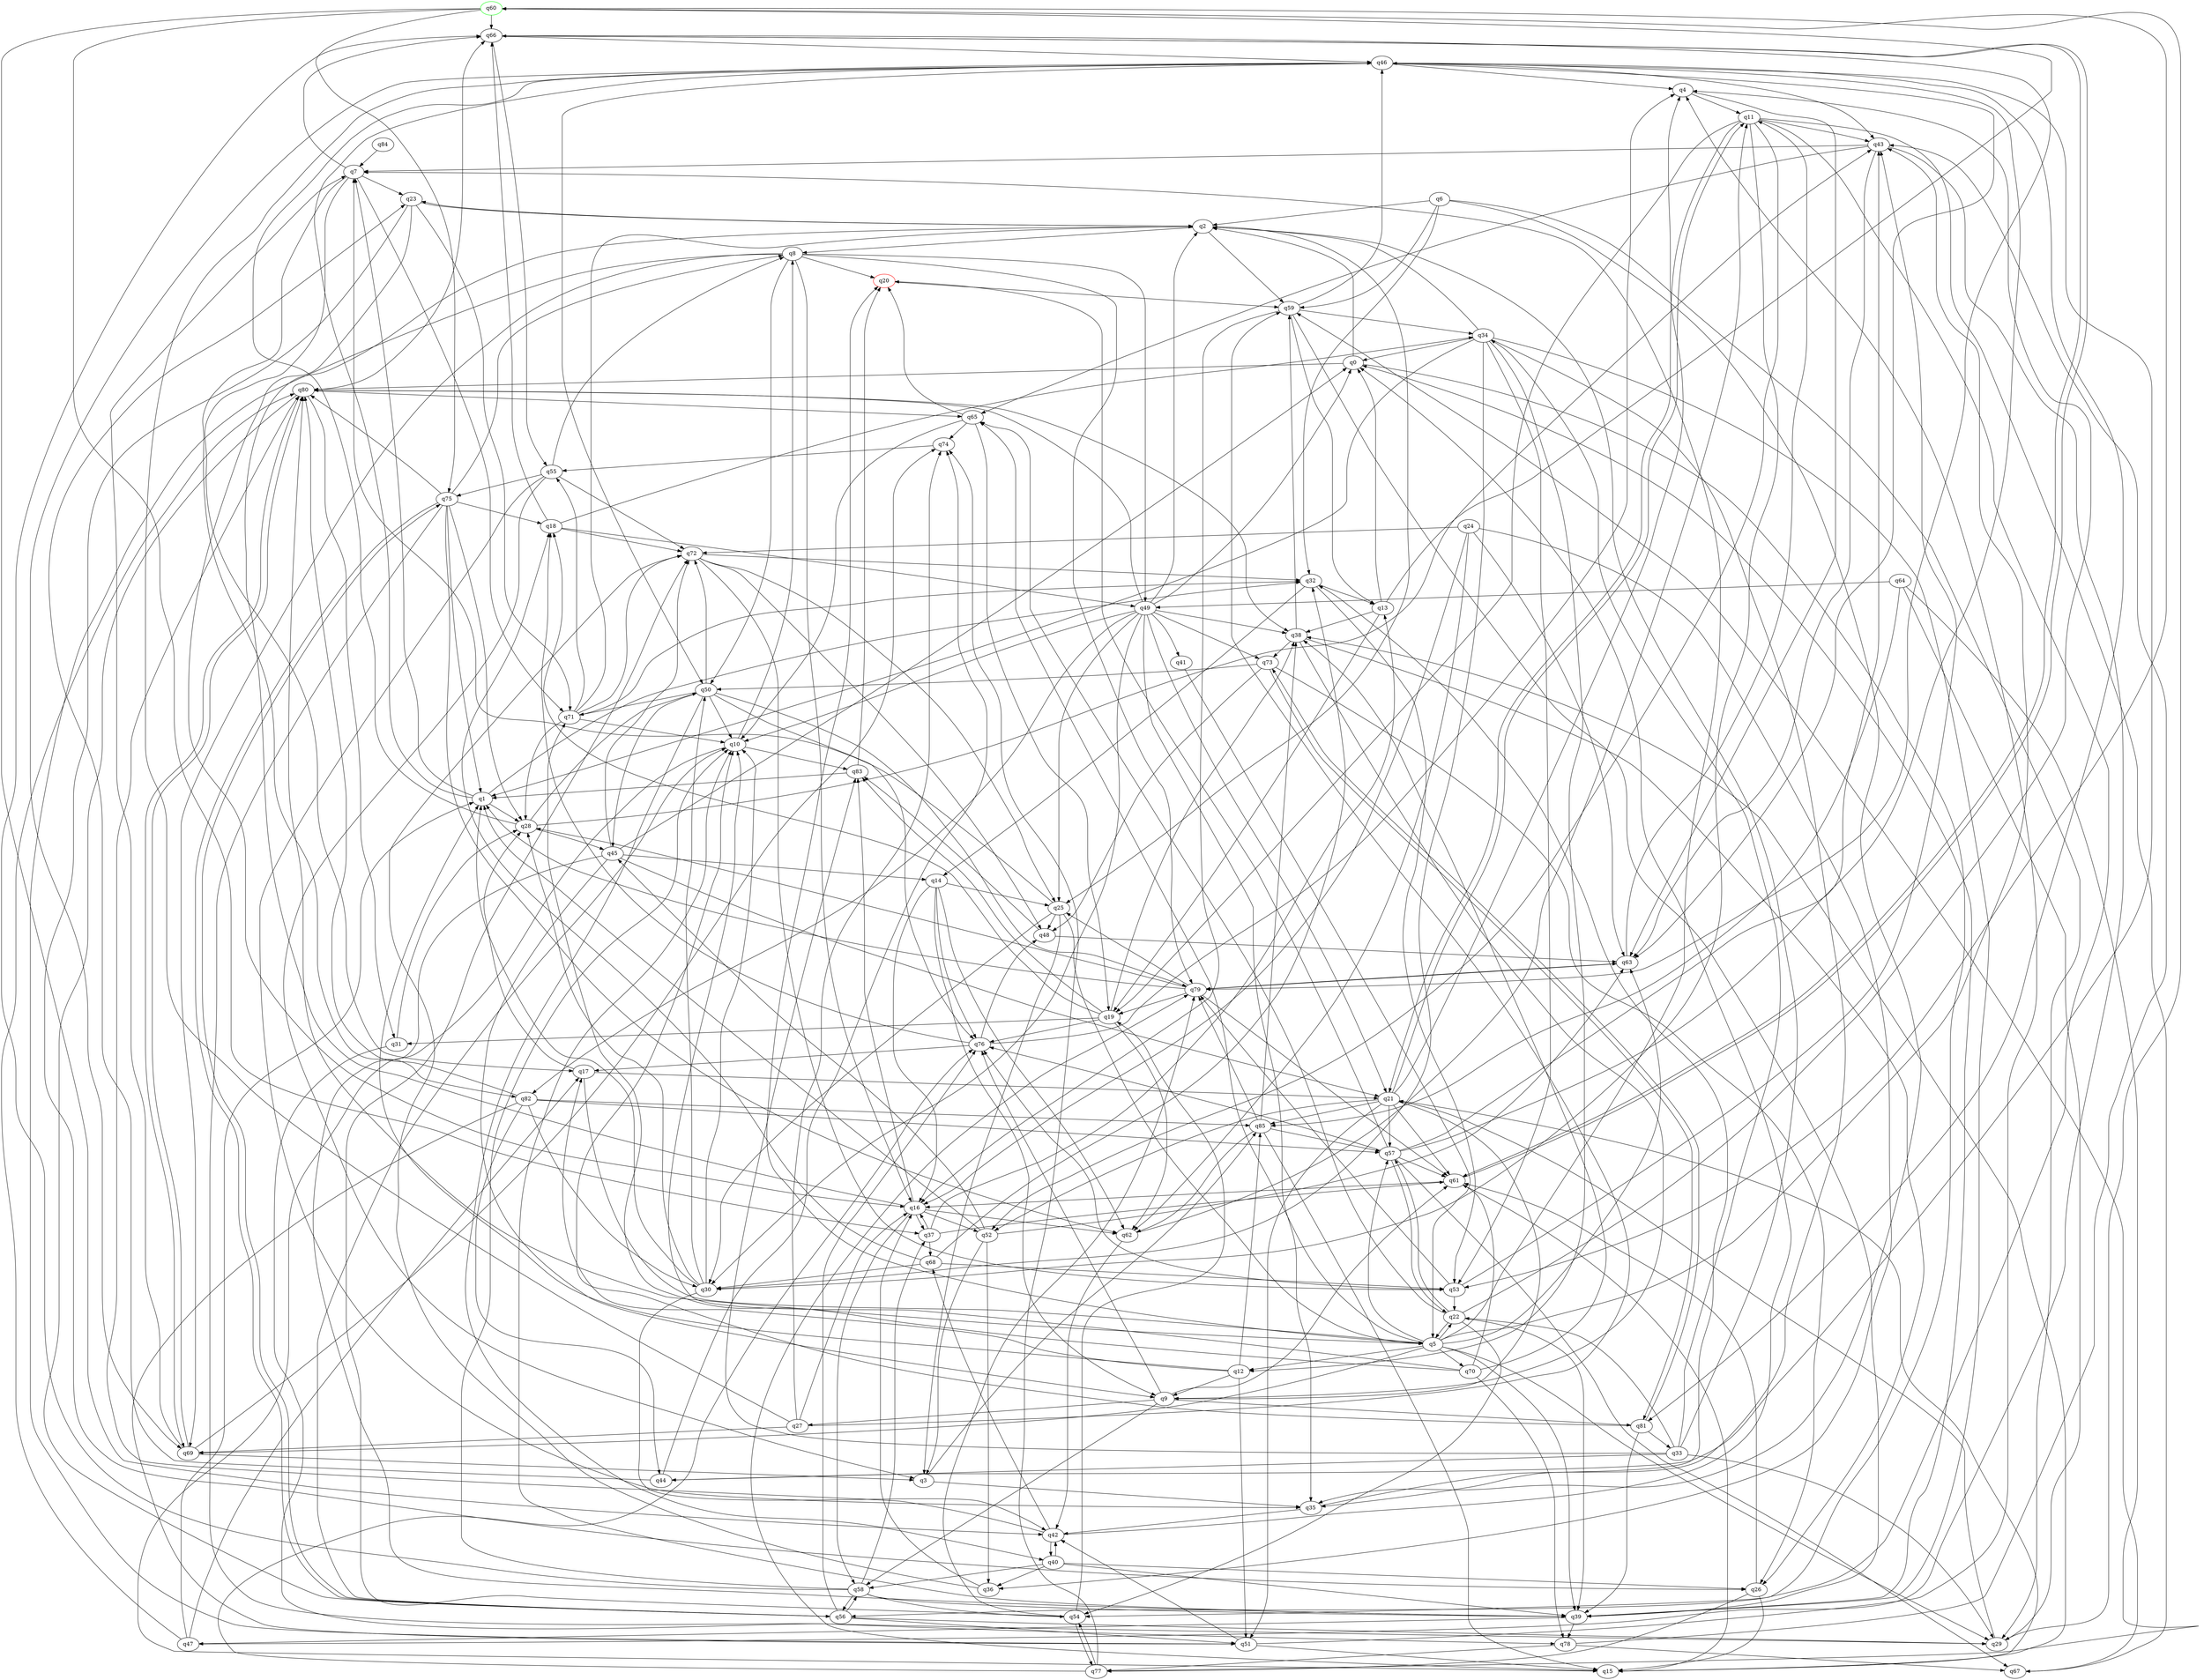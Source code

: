 digraph A{
q60 [initial=1,color=green];
q20 [final=1,color=red];
q0 -> q2;
q0 -> q54;
q0 -> q80;
q1 -> q7;
q1 -> q28;
q1 -> q32;
q1 -> q46;
q2 -> q8;
q2 -> q23;
q2 -> q25;
q2 -> q59;
q3 -> q35;
q3 -> q85;
q4 -> q11;
q4 -> q63;
q5 -> q7;
q5 -> q12;
q5 -> q20;
q5 -> q22;
q5 -> q29;
q5 -> q39;
q5 -> q43;
q5 -> q57;
q5 -> q63;
q5 -> q65;
q5 -> q69;
q5 -> q70;
q5 -> q80;
q6 -> q2;
q6 -> q29;
q6 -> q32;
q6 -> q35;
q6 -> q59;
q7 -> q17;
q7 -> q23;
q7 -> q66;
q7 -> q71;
q7 -> q82;
q8 -> q16;
q8 -> q20;
q8 -> q49;
q8 -> q50;
q8 -> q51;
q8 -> q69;
q8 -> q79;
q9 -> q27;
q9 -> q58;
q9 -> q61;
q9 -> q76;
q9 -> q81;
q10 -> q8;
q10 -> q15;
q10 -> q83;
q11 -> q19;
q11 -> q21;
q11 -> q30;
q11 -> q43;
q11 -> q52;
q11 -> q56;
q11 -> q67;
q12 -> q1;
q12 -> q9;
q12 -> q17;
q12 -> q51;
q12 -> q85;
q13 -> q0;
q13 -> q19;
q13 -> q38;
q13 -> q60;
q14 -> q9;
q14 -> q16;
q14 -> q25;
q14 -> q62;
q14 -> q76;
q15 -> q21;
q15 -> q38;
q15 -> q79;
q16 -> q2;
q16 -> q37;
q16 -> q52;
q16 -> q58;
q16 -> q62;
q16 -> q83;
q17 -> q5;
q17 -> q21;
q17 -> q28;
q18 -> q34;
q18 -> q49;
q18 -> q66;
q18 -> q72;
q19 -> q18;
q19 -> q31;
q19 -> q38;
q19 -> q62;
q19 -> q76;
q19 -> q83;
q20 -> q59;
q21 -> q4;
q21 -> q9;
q21 -> q11;
q21 -> q51;
q21 -> q52;
q21 -> q57;
q21 -> q61;
q21 -> q85;
q22 -> q4;
q22 -> q5;
q22 -> q39;
q22 -> q54;
q22 -> q57;
q22 -> q65;
q23 -> q2;
q23 -> q16;
q23 -> q26;
q23 -> q71;
q24 -> q16;
q24 -> q36;
q24 -> q62;
q24 -> q63;
q24 -> q72;
q25 -> q3;
q25 -> q5;
q25 -> q7;
q25 -> q30;
q25 -> q48;
q26 -> q15;
q26 -> q61;
q26 -> q77;
q27 -> q16;
q27 -> q46;
q27 -> q59;
q27 -> q69;
q27 -> q74;
q28 -> q43;
q28 -> q45;
q28 -> q46;
q28 -> q50;
q29 -> q21;
q29 -> q60;
q30 -> q1;
q30 -> q10;
q30 -> q28;
q30 -> q42;
q30 -> q50;
q31 -> q28;
q31 -> q78;
q32 -> q13;
q32 -> q14;
q32 -> q53;
q33 -> q2;
q33 -> q22;
q33 -> q29;
q33 -> q34;
q33 -> q44;
q33 -> q83;
q34 -> q0;
q34 -> q1;
q34 -> q2;
q34 -> q12;
q34 -> q30;
q34 -> q35;
q34 -> q39;
q34 -> q53;
q35 -> q32;
q35 -> q42;
q36 -> q16;
q36 -> q72;
q37 -> q13;
q37 -> q16;
q37 -> q61;
q37 -> q68;
q38 -> q9;
q38 -> q26;
q38 -> q59;
q38 -> q73;
q39 -> q0;
q39 -> q10;
q39 -> q47;
q39 -> q78;
q40 -> q26;
q40 -> q36;
q40 -> q39;
q40 -> q42;
q40 -> q58;
q41 -> q5;
q42 -> q0;
q42 -> q40;
q42 -> q68;
q42 -> q80;
q43 -> q7;
q43 -> q47;
q43 -> q63;
q43 -> q65;
q44 -> q23;
q44 -> q74;
q45 -> q0;
q45 -> q9;
q45 -> q14;
q45 -> q21;
q45 -> q39;
q45 -> q72;
q46 -> q4;
q46 -> q43;
q46 -> q44;
q46 -> q50;
q46 -> q63;
q46 -> q69;
q46 -> q81;
q47 -> q1;
q47 -> q17;
q47 -> q80;
q48 -> q63;
q48 -> q83;
q49 -> q0;
q49 -> q2;
q49 -> q10;
q49 -> q21;
q49 -> q25;
q49 -> q30;
q49 -> q35;
q49 -> q38;
q49 -> q41;
q49 -> q73;
q49 -> q80;
q49 -> q82;
q50 -> q10;
q50 -> q40;
q50 -> q45;
q50 -> q71;
q50 -> q72;
q50 -> q76;
q50 -> q79;
q51 -> q4;
q51 -> q15;
q51 -> q42;
q52 -> q1;
q52 -> q3;
q52 -> q36;
q52 -> q45;
q52 -> q63;
q53 -> q22;
q53 -> q43;
q53 -> q76;
q53 -> q79;
q54 -> q19;
q54 -> q72;
q54 -> q77;
q54 -> q79;
q55 -> q3;
q55 -> q8;
q55 -> q35;
q55 -> q72;
q55 -> q75;
q56 -> q10;
q56 -> q29;
q56 -> q51;
q56 -> q58;
q56 -> q75;
q56 -> q76;
q57 -> q20;
q57 -> q22;
q57 -> q43;
q57 -> q46;
q57 -> q61;
q57 -> q67;
q57 -> q76;
q58 -> q10;
q58 -> q37;
q58 -> q39;
q58 -> q54;
q58 -> q56;
q58 -> q66;
q59 -> q13;
q59 -> q16;
q59 -> q34;
q59 -> q39;
q59 -> q46;
q60 -> q37;
q60 -> q42;
q60 -> q53;
q60 -> q66;
q60 -> q75;
q61 -> q15;
q61 -> q16;
q61 -> q66;
q62 -> q11;
q62 -> q42;
q63 -> q11;
q63 -> q79;
q64 -> q29;
q64 -> q49;
q64 -> q77;
q64 -> q85;
q65 -> q10;
q65 -> q19;
q65 -> q20;
q65 -> q74;
q66 -> q46;
q66 -> q55;
q66 -> q61;
q66 -> q79;
q67 -> q59;
q68 -> q18;
q68 -> q30;
q68 -> q32;
q68 -> q53;
q69 -> q3;
q69 -> q7;
q69 -> q74;
q69 -> q80;
q70 -> q10;
q70 -> q38;
q70 -> q61;
q70 -> q71;
q70 -> q78;
q71 -> q2;
q71 -> q10;
q71 -> q28;
q71 -> q32;
q71 -> q55;
q71 -> q72;
q72 -> q25;
q72 -> q32;
q72 -> q48;
q72 -> q53;
q73 -> q26;
q73 -> q48;
q73 -> q50;
q73 -> q81;
q74 -> q55;
q75 -> q1;
q75 -> q8;
q75 -> q18;
q75 -> q28;
q75 -> q29;
q75 -> q56;
q75 -> q62;
q75 -> q80;
q76 -> q4;
q76 -> q17;
q76 -> q18;
q76 -> q48;
q77 -> q54;
q77 -> q74;
q77 -> q76;
q78 -> q43;
q78 -> q67;
q78 -> q77;
q79 -> q1;
q79 -> q19;
q79 -> q25;
q79 -> q28;
q79 -> q61;
q79 -> q63;
q80 -> q31;
q80 -> q38;
q80 -> q56;
q80 -> q65;
q80 -> q66;
q80 -> q69;
q81 -> q10;
q81 -> q33;
q81 -> q39;
q81 -> q73;
q82 -> q30;
q82 -> q44;
q82 -> q51;
q82 -> q57;
q82 -> q80;
q82 -> q85;
q83 -> q1;
q83 -> q20;
q84 -> q7;
q85 -> q15;
q85 -> q38;
q85 -> q57;
q85 -> q62;
q85 -> q79;
}